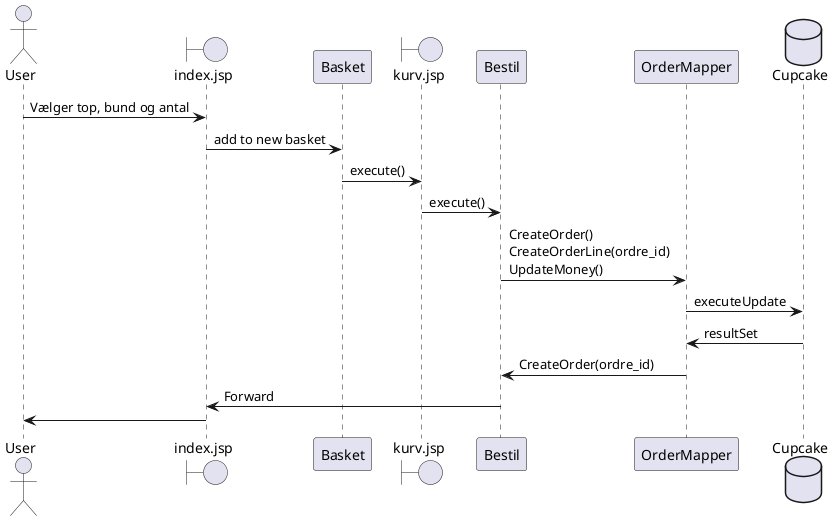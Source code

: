 @startuml
Actor User
boundary index.jsp
participant Basket
boundary kurv.jsp
participant Bestil
participant OrderMapper
database Cupcake

User -> index.jsp : Vælger top, bund og antal
index.jsp -> Basket : add to new basket
Basket -> kurv.jsp : execute()
kurv.jsp -> Bestil : execute()
Bestil -> OrderMapper : CreateOrder()\nCreateOrderLine(ordre_id)\nUpdateMoney()
OrderMapper -> Cupcake : executeUpdate
Cupcake -> OrderMapper : resultSet
OrderMapper -> Bestil :  CreateOrder(ordre_id)
Bestil -> index.jsp : Forward
index.jsp -> User

@enduml